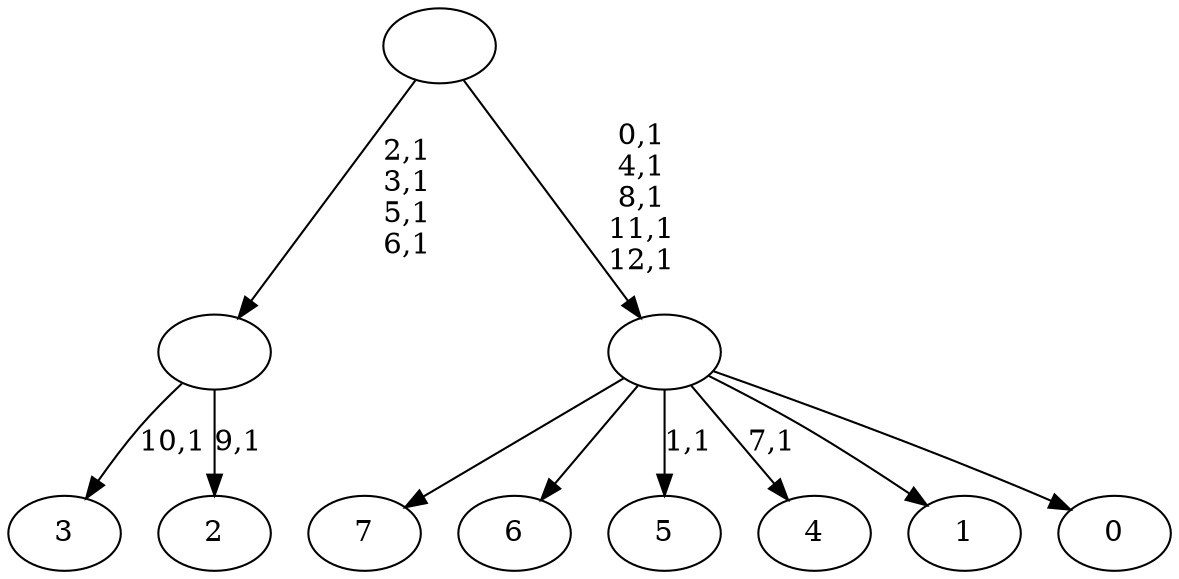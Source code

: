 digraph T {
	21 [label="7"]
	20 [label="6"]
	19 [label="5"]
	17 [label="4"]
	15 [label="3"]
	13 [label="2"]
	11 [label=""]
	7 [label="1"]
	6 [label="0"]
	5 [label=""]
	0 [label=""]
	11 -> 13 [label="9,1"]
	11 -> 15 [label="10,1"]
	5 -> 17 [label="7,1"]
	5 -> 19 [label="1,1"]
	5 -> 21 [label=""]
	5 -> 20 [label=""]
	5 -> 7 [label=""]
	5 -> 6 [label=""]
	0 -> 5 [label="0,1\n4,1\n8,1\n11,1\n12,1"]
	0 -> 11 [label="2,1\n3,1\n5,1\n6,1"]
}
